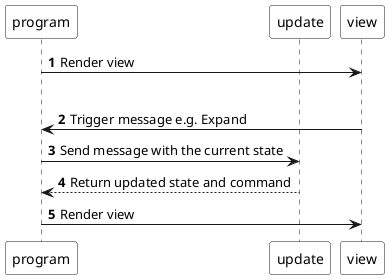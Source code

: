 @startuml
' © Sebastian Porto 2016, 
' licensed under a Creative Commons Attribution-NonCommercial-ShareAlike 4.0 International License.
autonumber
participant program #white
participant update #white
participant view #white

program -> view : Render view
|||
view -> program : Trigger message e.g. Expand
program -> update : Send message with the current state
update --> program : Return updated state and command
program -> view : Render view
@enduml